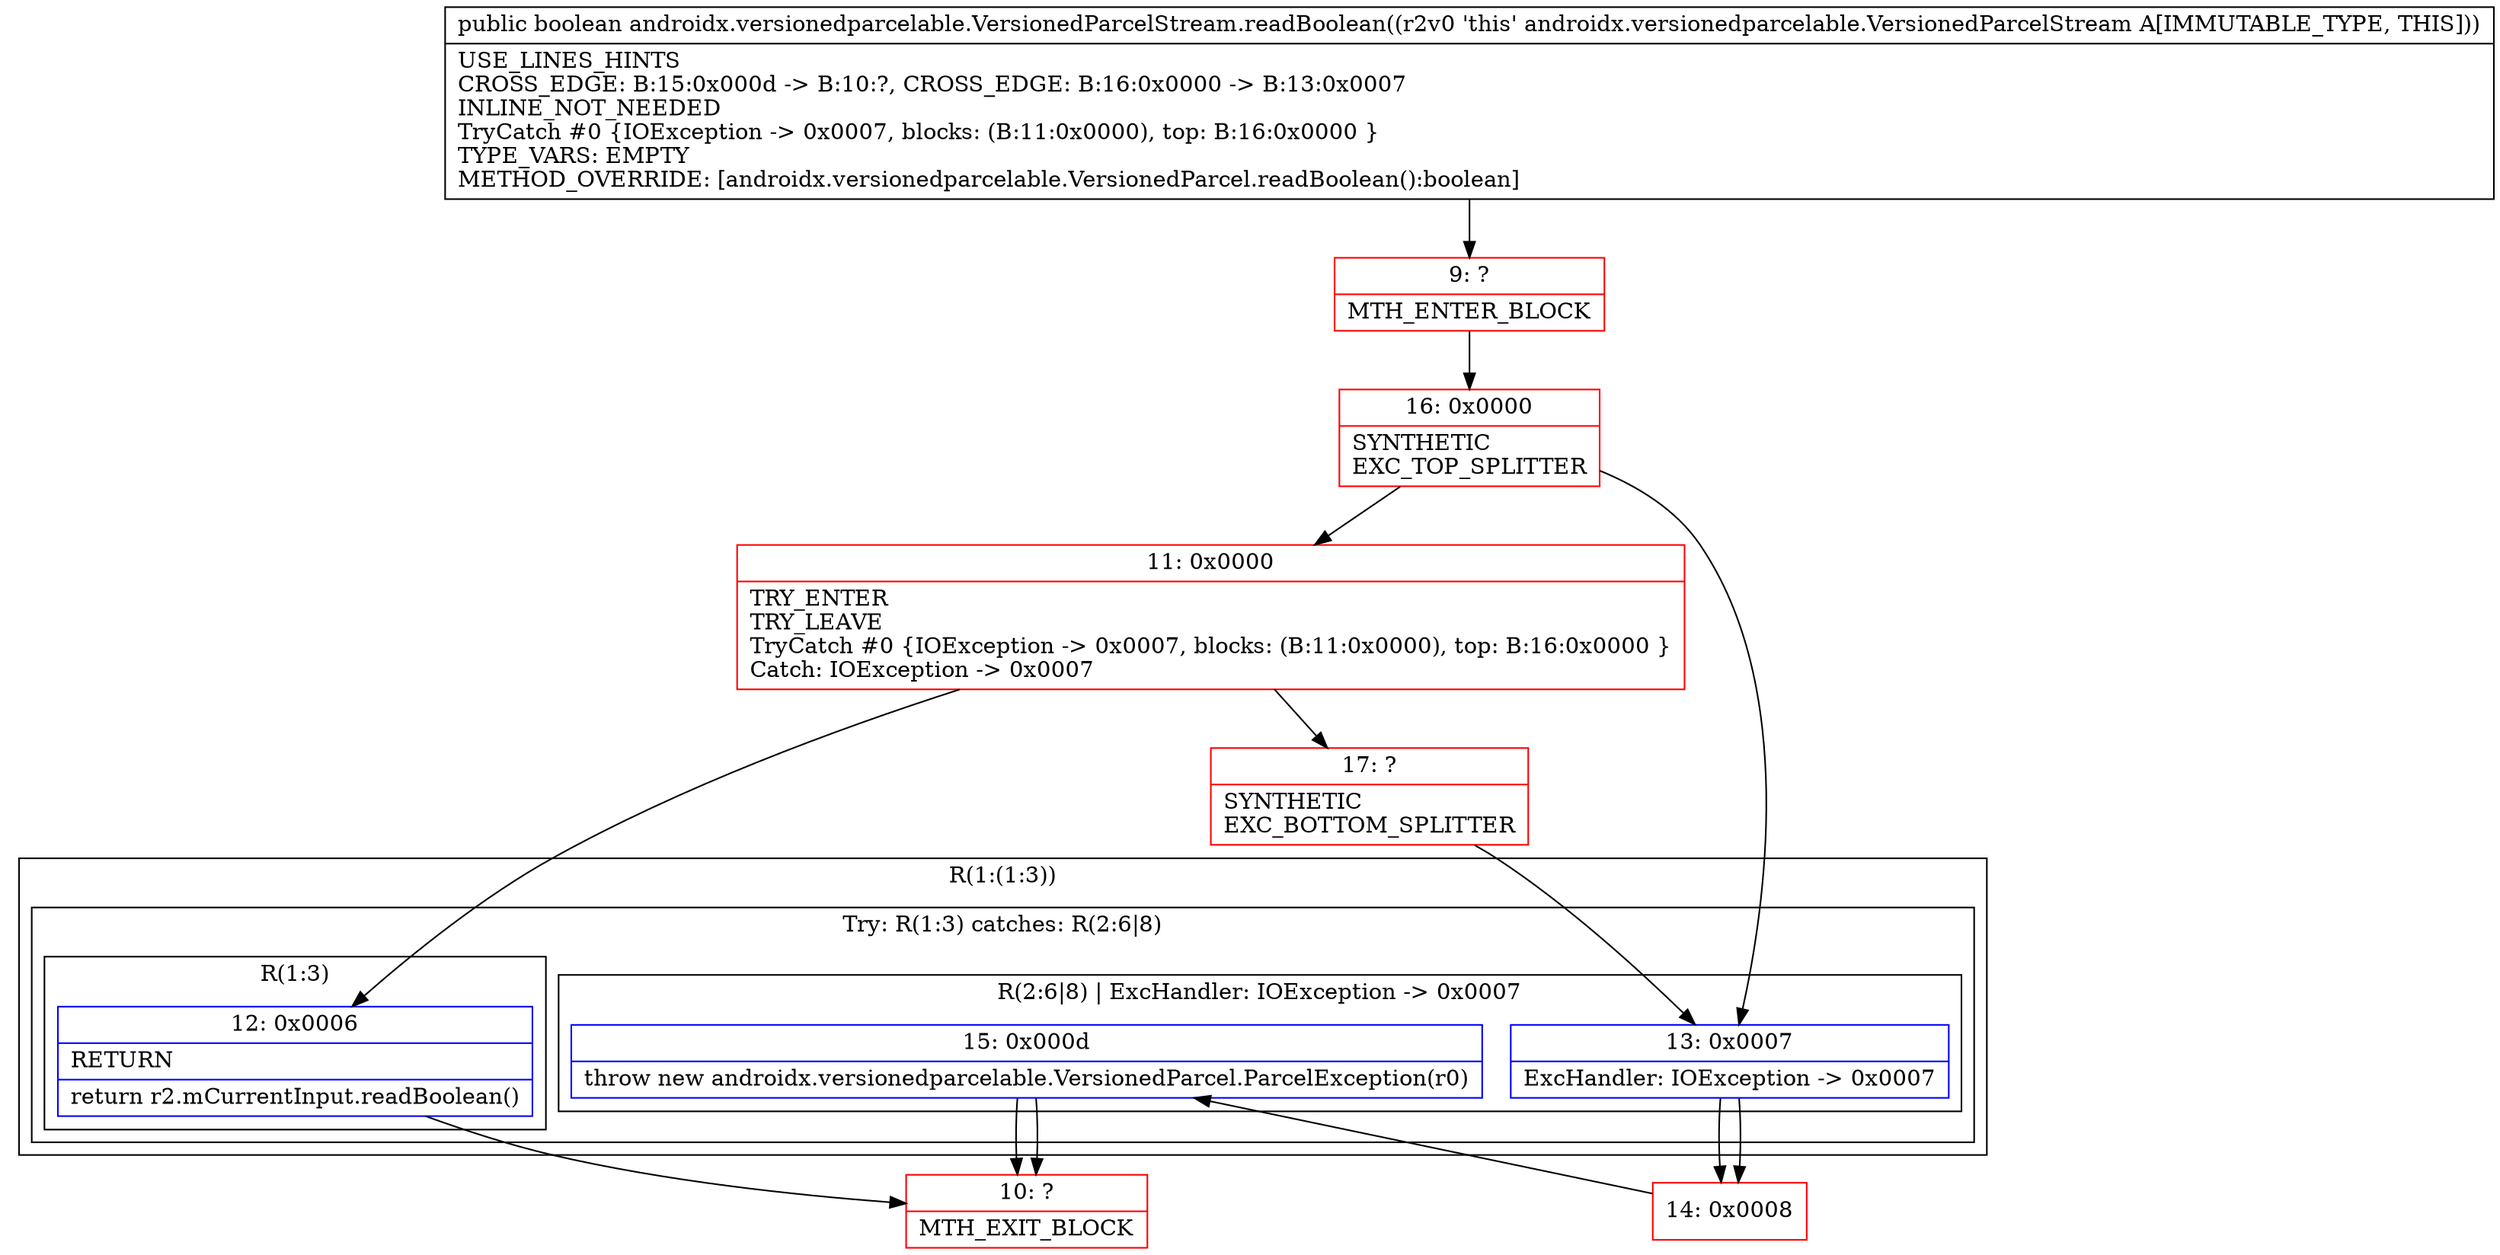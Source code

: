 digraph "CFG forandroidx.versionedparcelable.VersionedParcelStream.readBoolean()Z" {
subgraph cluster_Region_1623672888 {
label = "R(1:(1:3))";
node [shape=record,color=blue];
subgraph cluster_TryCatchRegion_537184958 {
label = "Try: R(1:3) catches: R(2:6|8)";
node [shape=record,color=blue];
subgraph cluster_Region_1736671418 {
label = "R(1:3)";
node [shape=record,color=blue];
Node_12 [shape=record,label="{12\:\ 0x0006|RETURN\l|return r2.mCurrentInput.readBoolean()\l}"];
}
subgraph cluster_Region_1277296630 {
label = "R(2:6|8) | ExcHandler: IOException \-\> 0x0007\l";
node [shape=record,color=blue];
Node_13 [shape=record,label="{13\:\ 0x0007|ExcHandler: IOException \-\> 0x0007\l}"];
Node_15 [shape=record,label="{15\:\ 0x000d|throw new androidx.versionedparcelable.VersionedParcel.ParcelException(r0)\l}"];
}
}
}
subgraph cluster_Region_1277296630 {
label = "R(2:6|8) | ExcHandler: IOException \-\> 0x0007\l";
node [shape=record,color=blue];
Node_13 [shape=record,label="{13\:\ 0x0007|ExcHandler: IOException \-\> 0x0007\l}"];
Node_15 [shape=record,label="{15\:\ 0x000d|throw new androidx.versionedparcelable.VersionedParcel.ParcelException(r0)\l}"];
}
Node_9 [shape=record,color=red,label="{9\:\ ?|MTH_ENTER_BLOCK\l}"];
Node_16 [shape=record,color=red,label="{16\:\ 0x0000|SYNTHETIC\lEXC_TOP_SPLITTER\l}"];
Node_11 [shape=record,color=red,label="{11\:\ 0x0000|TRY_ENTER\lTRY_LEAVE\lTryCatch #0 \{IOException \-\> 0x0007, blocks: (B:11:0x0000), top: B:16:0x0000 \}\lCatch: IOException \-\> 0x0007\l}"];
Node_10 [shape=record,color=red,label="{10\:\ ?|MTH_EXIT_BLOCK\l}"];
Node_17 [shape=record,color=red,label="{17\:\ ?|SYNTHETIC\lEXC_BOTTOM_SPLITTER\l}"];
Node_14 [shape=record,color=red,label="{14\:\ 0x0008}"];
MethodNode[shape=record,label="{public boolean androidx.versionedparcelable.VersionedParcelStream.readBoolean((r2v0 'this' androidx.versionedparcelable.VersionedParcelStream A[IMMUTABLE_TYPE, THIS]))  | USE_LINES_HINTS\lCROSS_EDGE: B:15:0x000d \-\> B:10:?, CROSS_EDGE: B:16:0x0000 \-\> B:13:0x0007\lINLINE_NOT_NEEDED\lTryCatch #0 \{IOException \-\> 0x0007, blocks: (B:11:0x0000), top: B:16:0x0000 \}\lTYPE_VARS: EMPTY\lMETHOD_OVERRIDE: [androidx.versionedparcelable.VersionedParcel.readBoolean():boolean]\l}"];
MethodNode -> Node_9;Node_12 -> Node_10;
Node_13 -> Node_14;
Node_15 -> Node_10;
Node_13 -> Node_14;
Node_15 -> Node_10;
Node_9 -> Node_16;
Node_16 -> Node_11;
Node_16 -> Node_13;
Node_11 -> Node_12;
Node_11 -> Node_17;
Node_17 -> Node_13;
Node_14 -> Node_15;
}

